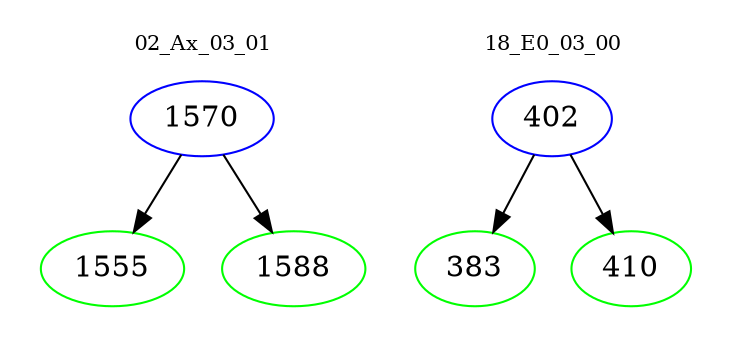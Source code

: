digraph{
subgraph cluster_0 {
color = white
label = "02_Ax_03_01";
fontsize=10;
T0_1570 [label="1570", color="blue"]
T0_1570 -> T0_1555 [color="black"]
T0_1555 [label="1555", color="green"]
T0_1570 -> T0_1588 [color="black"]
T0_1588 [label="1588", color="green"]
}
subgraph cluster_1 {
color = white
label = "18_E0_03_00";
fontsize=10;
T1_402 [label="402", color="blue"]
T1_402 -> T1_383 [color="black"]
T1_383 [label="383", color="green"]
T1_402 -> T1_410 [color="black"]
T1_410 [label="410", color="green"]
}
}
